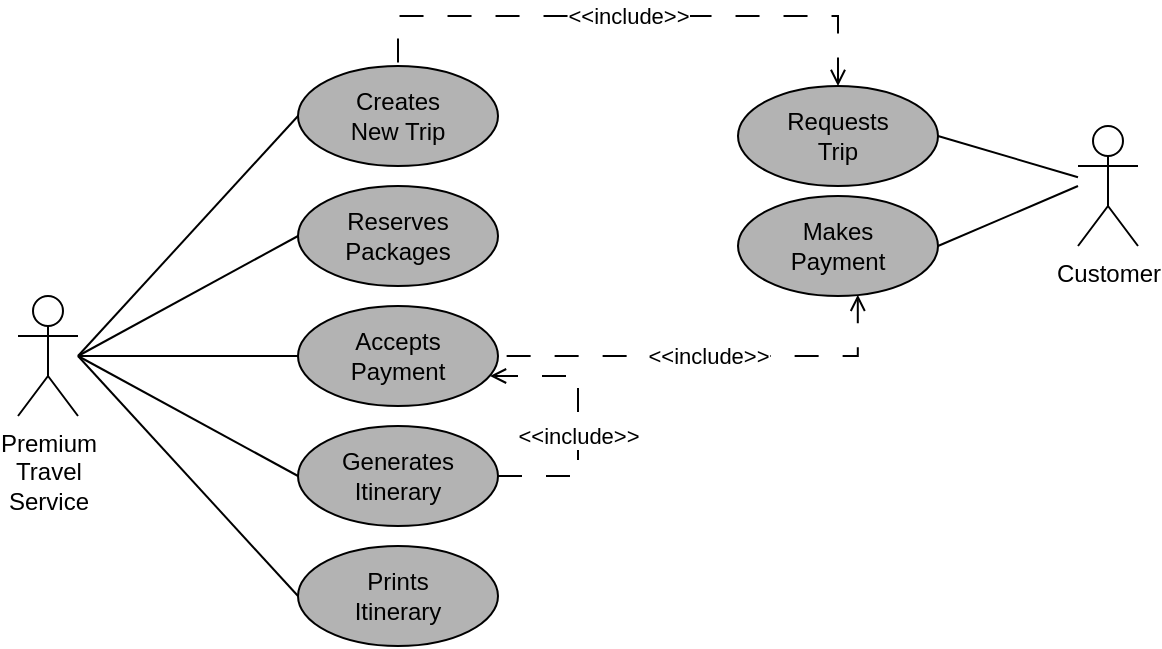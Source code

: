 <mxfile version="20.8.16" type="device"><diagram name="Page-1" id="c9ctNyhCC-_zSYM1A7fS"><mxGraphModel dx="625" dy="706" grid="1" gridSize="10" guides="1" tooltips="1" connect="1" arrows="1" fold="1" page="1" pageScale="1" pageWidth="1100" pageHeight="850" math="0" shadow="0"><root><mxCell id="0"/><mxCell id="1" parent="0"/><mxCell id="l6gSsS9PUQW6kWqZvjjU-25" value="" style="group" vertex="1" connectable="0" parent="1"><mxGeometry x="150" y="100" width="560" height="315" as="geometry"/></mxCell><mxCell id="l6gSsS9PUQW6kWqZvjjU-8" style="rounded=0;orthogonalLoop=1;jettySize=auto;html=1;entryX=0;entryY=0.5;entryDx=0;entryDy=0;endArrow=none;endFill=0;" edge="1" parent="l6gSsS9PUQW6kWqZvjjU-25" target="l6gSsS9PUQW6kWqZvjjU-7"><mxGeometry relative="1" as="geometry"><mxPoint x="140" y="340" as="targetPoint"/><mxPoint x="30" y="170" as="sourcePoint"/></mxGeometry></mxCell><mxCell id="l6gSsS9PUQW6kWqZvjjU-21" style="edgeStyle=none;rounded=0;orthogonalLoop=1;jettySize=auto;html=1;entryX=1;entryY=0.5;entryDx=0;entryDy=0;endArrow=none;endFill=0;" edge="1" parent="l6gSsS9PUQW6kWqZvjjU-25" target="l6gSsS9PUQW6kWqZvjjU-20"><mxGeometry relative="1" as="geometry"><mxPoint x="530" y="85" as="sourcePoint"/></mxGeometry></mxCell><mxCell id="l6gSsS9PUQW6kWqZvjjU-2" value="Customer" style="shape=umlActor;verticalLabelPosition=bottom;verticalAlign=top;html=1;outlineConnect=0;" vertex="1" parent="l6gSsS9PUQW6kWqZvjjU-25"><mxGeometry x="530" y="55" width="30" height="60" as="geometry"/></mxCell><mxCell id="l6gSsS9PUQW6kWqZvjjU-3" value="Requests&lt;br&gt;Trip" style="ellipse;whiteSpace=wrap;html=1;fillColor=#B3B3B3;" vertex="1" parent="l6gSsS9PUQW6kWqZvjjU-25"><mxGeometry x="360" y="35" width="100" height="50" as="geometry"/></mxCell><mxCell id="l6gSsS9PUQW6kWqZvjjU-13" style="rounded=0;orthogonalLoop=1;jettySize=auto;html=1;entryX=1;entryY=0.5;entryDx=0;entryDy=0;endArrow=none;endFill=0;" edge="1" parent="l6gSsS9PUQW6kWqZvjjU-25" source="l6gSsS9PUQW6kWqZvjjU-2" target="l6gSsS9PUQW6kWqZvjjU-3"><mxGeometry relative="1" as="geometry"/></mxCell><mxCell id="l6gSsS9PUQW6kWqZvjjU-5" value="Creates&lt;br&gt;New Trip" style="ellipse;whiteSpace=wrap;html=1;fillColor=#B3B3B3;" vertex="1" parent="l6gSsS9PUQW6kWqZvjjU-25"><mxGeometry x="140" y="25" width="100" height="50" as="geometry"/></mxCell><mxCell id="l6gSsS9PUQW6kWqZvjjU-22" value="&amp;lt;&amp;lt;include&amp;gt;&amp;gt;" style="edgeStyle=orthogonalEdgeStyle;rounded=0;orthogonalLoop=1;jettySize=auto;html=1;entryX=0.5;entryY=0;entryDx=0;entryDy=0;dashed=1;dashPattern=12 12;endArrow=none;endFill=0;exitX=0.5;exitY=0;exitDx=0;exitDy=0;startArrow=open;startFill=0;" edge="1" parent="l6gSsS9PUQW6kWqZvjjU-25" source="l6gSsS9PUQW6kWqZvjjU-3" target="l6gSsS9PUQW6kWqZvjjU-5"><mxGeometry relative="1" as="geometry"><Array as="points"><mxPoint x="410"/><mxPoint x="190"/></Array></mxGeometry></mxCell><mxCell id="l6gSsS9PUQW6kWqZvjjU-6" value="Accepts&lt;br&gt;Payment" style="ellipse;whiteSpace=wrap;html=1;fillColor=#B3B3B3;movable=0;resizable=0;rotatable=0;deletable=0;editable=0;connectable=0;" vertex="1" parent="l6gSsS9PUQW6kWqZvjjU-25"><mxGeometry x="140" y="145" width="100" height="50" as="geometry"/></mxCell><mxCell id="l6gSsS9PUQW6kWqZvjjU-7" value="Reserves&lt;br&gt;Packages" style="ellipse;whiteSpace=wrap;html=1;fillColor=#B3B3B3;" vertex="1" parent="l6gSsS9PUQW6kWqZvjjU-25"><mxGeometry x="140" y="85" width="100" height="50" as="geometry"/></mxCell><mxCell id="l6gSsS9PUQW6kWqZvjjU-12" style="rounded=0;orthogonalLoop=1;jettySize=auto;html=1;entryX=0;entryY=0.5;entryDx=0;entryDy=0;endArrow=none;endFill=0;" edge="1" parent="l6gSsS9PUQW6kWqZvjjU-25" target="l6gSsS9PUQW6kWqZvjjU-6"><mxGeometry relative="1" as="geometry"><mxPoint x="30" y="170" as="sourcePoint"/></mxGeometry></mxCell><mxCell id="l6gSsS9PUQW6kWqZvjjU-11" style="rounded=0;orthogonalLoop=1;jettySize=auto;html=1;entryX=0;entryY=0.5;entryDx=0;entryDy=0;endArrow=none;endFill=0;" edge="1" parent="l6gSsS9PUQW6kWqZvjjU-25" target="l6gSsS9PUQW6kWqZvjjU-5"><mxGeometry relative="1" as="geometry"><mxPoint x="30" y="170" as="sourcePoint"/></mxGeometry></mxCell><mxCell id="l6gSsS9PUQW6kWqZvjjU-10" value="Premium&lt;br&gt;Travel&lt;br&gt;Service" style="shape=umlActor;verticalLabelPosition=bottom;verticalAlign=top;html=1;outlineConnect=0;" vertex="1" parent="l6gSsS9PUQW6kWqZvjjU-25"><mxGeometry y="140" width="30" height="60" as="geometry"/></mxCell><mxCell id="l6gSsS9PUQW6kWqZvjjU-23" value="&amp;lt;&amp;lt;include&amp;gt;&amp;gt;" style="edgeStyle=orthogonalEdgeStyle;rounded=0;orthogonalLoop=1;jettySize=auto;html=1;dashed=1;dashPattern=12 12;endArrow=open;endFill=0;" edge="1" parent="l6gSsS9PUQW6kWqZvjjU-25" source="l6gSsS9PUQW6kWqZvjjU-14"><mxGeometry x="-0.104" relative="1" as="geometry"><mxPoint x="236" y="180" as="targetPoint"/><Array as="points"><mxPoint x="280" y="230"/><mxPoint x="280" y="180"/></Array><mxPoint as="offset"/></mxGeometry></mxCell><mxCell id="l6gSsS9PUQW6kWqZvjjU-14" value="Generates&lt;br&gt;Itinerary" style="ellipse;whiteSpace=wrap;html=1;fillColor=#B3B3B3;" vertex="1" parent="l6gSsS9PUQW6kWqZvjjU-25"><mxGeometry x="140" y="205" width="100" height="50" as="geometry"/></mxCell><mxCell id="l6gSsS9PUQW6kWqZvjjU-15" style="rounded=0;orthogonalLoop=1;jettySize=auto;html=1;entryX=0;entryY=0.5;entryDx=0;entryDy=0;endArrow=none;endFill=0;" edge="1" target="l6gSsS9PUQW6kWqZvjjU-14" parent="l6gSsS9PUQW6kWqZvjjU-25"><mxGeometry relative="1" as="geometry"><mxPoint x="30" y="170" as="sourcePoint"/></mxGeometry></mxCell><mxCell id="l6gSsS9PUQW6kWqZvjjU-17" value="Prints&lt;br&gt;Itinerary" style="ellipse;whiteSpace=wrap;html=1;fillColor=#B3B3B3;" vertex="1" parent="l6gSsS9PUQW6kWqZvjjU-25"><mxGeometry x="140" y="265" width="100" height="50" as="geometry"/></mxCell><mxCell id="l6gSsS9PUQW6kWqZvjjU-18" style="rounded=0;orthogonalLoop=1;jettySize=auto;html=1;entryX=0;entryY=0.5;entryDx=0;entryDy=0;endArrow=none;endFill=0;" edge="1" target="l6gSsS9PUQW6kWqZvjjU-17" parent="l6gSsS9PUQW6kWqZvjjU-25"><mxGeometry relative="1" as="geometry"><mxPoint x="30" y="170" as="sourcePoint"/></mxGeometry></mxCell><mxCell id="l6gSsS9PUQW6kWqZvjjU-24" value="&amp;lt;&amp;lt;include&amp;gt;&amp;gt;" style="edgeStyle=orthogonalEdgeStyle;rounded=0;orthogonalLoop=1;jettySize=auto;html=1;dashed=1;dashPattern=12 12;endArrow=none;endFill=0;startArrow=open;startFill=0;exitX=0.599;exitY=0.987;exitDx=0;exitDy=0;exitPerimeter=0;" edge="1" parent="l6gSsS9PUQW6kWqZvjjU-25" source="l6gSsS9PUQW6kWqZvjjU-20"><mxGeometry relative="1" as="geometry"><mxPoint x="240" y="170" as="targetPoint"/><mxPoint x="540" y="150" as="sourcePoint"/><Array as="points"><mxPoint x="420" y="170"/></Array></mxGeometry></mxCell><mxCell id="l6gSsS9PUQW6kWqZvjjU-20" value="Makes&lt;br&gt;Payment" style="ellipse;whiteSpace=wrap;html=1;fillColor=#B3B3B3;" vertex="1" parent="l6gSsS9PUQW6kWqZvjjU-25"><mxGeometry x="360" y="90" width="100" height="50" as="geometry"/></mxCell></root></mxGraphModel></diagram></mxfile>